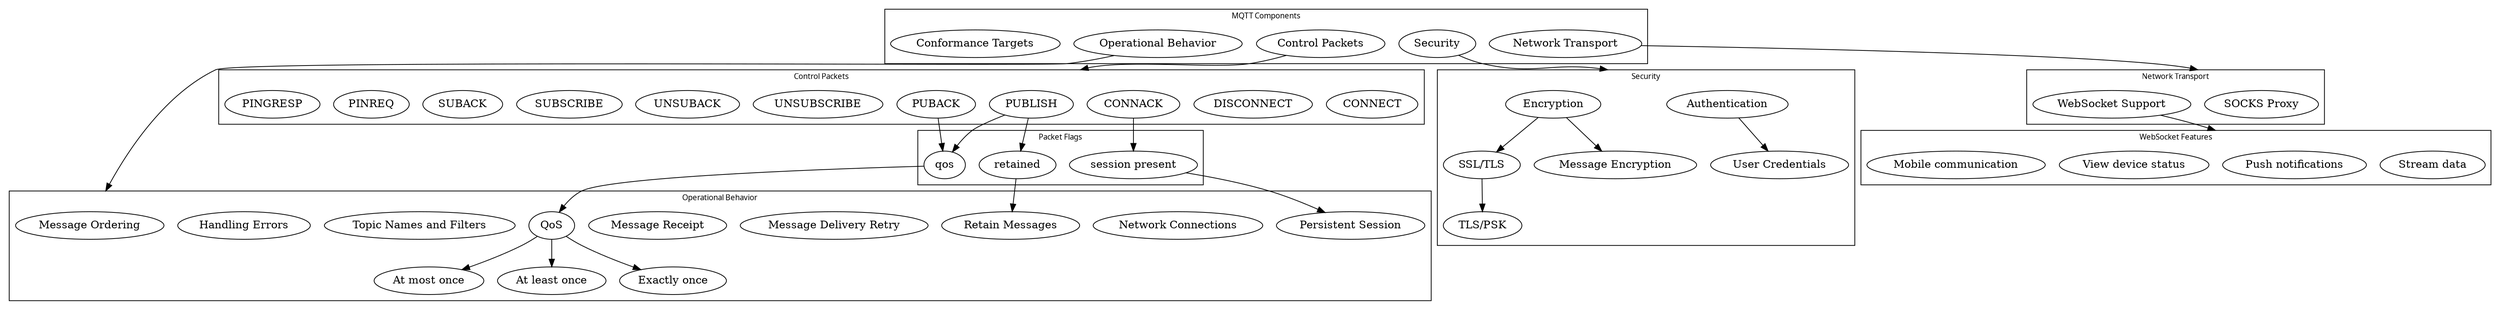 // Testing manually-constructing a simple digraph from the RFC.
digraph G {
	graph [fontsize=10 fontname="Verdana" compound=true];

	subgraph cluster_components {
		label="MQTT Components";
		"Control Packets";
		"Operational Behavior";
		"Security";
		"Network Transport";
		"Conformance Targets"; // Maybe.
	}

	// I think this cluster will go away after I fill in the rest.
	subgraph cluster_features {
		label="MQTT Features";
		//"Security" -> "SSL/TLS" -> "TLS/PSK";
		//"Network Transport" -> "Websocket Support";
		//"Network Transport" -> "SOCKS Proxy";
		//"Client Threading";
		//"Persistent DB Support";
		//"systemd Support";
		//"Operational Behavior" -> "TODO";
		//"Conformance Targets";
		//"Control Packets";
	}

	subgraph cluster_security {
		label="Security";
		"Authentication" -> "User Credentials";
		"Encryption" -> "SSL/TLS" -> "TLS/PSK";
		"Encryption" -> "Message Encryption";
	}

	// All the control packets.
	subgraph cluster_packets {
		label="Control Packets";
		"CONNECT";
		"DISCONNECT";
		"CONNACK";
		"PUBLISH";
		"PUBACK";
		"UNSUBSCRIBE";
		"UNSUBACK";
		"SUBSCRIBE";
		"SUBACK";
		"PINREQ";
		"PINGRESP";
	}

	subgraph cluster_flags {
		label="Packet Flags";
		"session present";
		"retained";
		"PUBLISH" -> "qos";
		"PUBACK" -> "qos";
	}

	subgraph cluster_opbehavior {
		label="Operational Behavior";
		"Persistent Session"
		"Network Connections";
		"qos" -> "QoS";
		"QoS" -> "At most once";
		"QoS" -> "At least once";
		"QoS" -> "Exactly once";
		"Message Delivery Retry";
		"Message Receipt";
		"Message Ordering";
		"Topic Names and Filters";
		"Handling Errors";
		"Retain Messages";
	}

	subgraph cluster_nettransport {
		label="Network Transport";
		"SOCKS Proxy";
		"WebSocket Support";
	}

	subgraph cluster_ws {
		label="WebSocket Features";
		"Stream data";
		"Push notifications";
		"View device status";
		"Mobile communication";
	}

	// Other dependencies.
	"CONNACK" -> "session present" -> "Persistent Session";
	"PUBLISH" -> "retained" -> "Retain Messages";

	// Connect the containers.
	"Operational Behavior" -> "Message Ordering" [lhead=cluster_opbehavior];
	"Control Packets" -> "PUBLISH" [lhead=cluster_packets];
	"Security" -> "Authentication" [lhead=cluster_security];
	"Network Transport" -> "SOCKS Proxy" [lhead=cluster_nettransport];
	"WebSocket Support" -> "Push notifications" [lhead=cluster_ws];
}